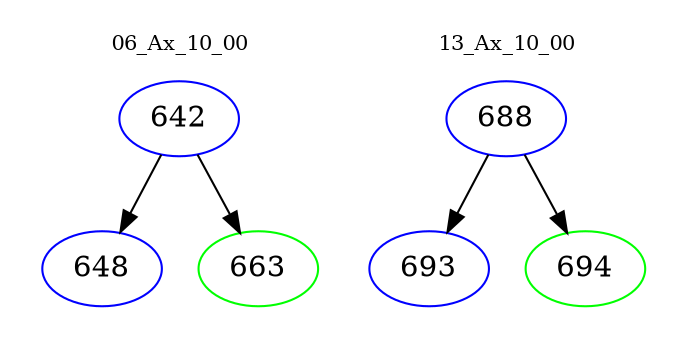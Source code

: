digraph{
subgraph cluster_0 {
color = white
label = "06_Ax_10_00";
fontsize=10;
T0_642 [label="642", color="blue"]
T0_642 -> T0_648 [color="black"]
T0_648 [label="648", color="blue"]
T0_642 -> T0_663 [color="black"]
T0_663 [label="663", color="green"]
}
subgraph cluster_1 {
color = white
label = "13_Ax_10_00";
fontsize=10;
T1_688 [label="688", color="blue"]
T1_688 -> T1_693 [color="black"]
T1_693 [label="693", color="blue"]
T1_688 -> T1_694 [color="black"]
T1_694 [label="694", color="green"]
}
}
